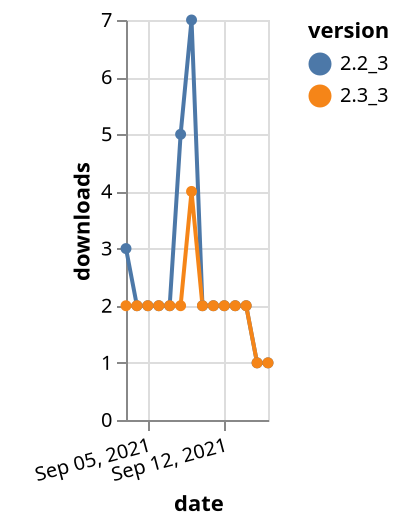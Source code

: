 {"$schema": "https://vega.github.io/schema/vega-lite/v5.json", "description": "A simple bar chart with embedded data.", "data": {"values": [{"date": "2021-09-03", "total": 4332, "delta": 3, "version": "2.2_3"}, {"date": "2021-09-04", "total": 4334, "delta": 2, "version": "2.2_3"}, {"date": "2021-09-05", "total": 4336, "delta": 2, "version": "2.2_3"}, {"date": "2021-09-06", "total": 4338, "delta": 2, "version": "2.2_3"}, {"date": "2021-09-07", "total": 4340, "delta": 2, "version": "2.2_3"}, {"date": "2021-09-08", "total": 4345, "delta": 5, "version": "2.2_3"}, {"date": "2021-09-09", "total": 4352, "delta": 7, "version": "2.2_3"}, {"date": "2021-09-10", "total": 4354, "delta": 2, "version": "2.2_3"}, {"date": "2021-09-11", "total": 4356, "delta": 2, "version": "2.2_3"}, {"date": "2021-09-12", "total": 4358, "delta": 2, "version": "2.2_3"}, {"date": "2021-09-13", "total": 4360, "delta": 2, "version": "2.2_3"}, {"date": "2021-09-14", "total": 4362, "delta": 2, "version": "2.2_3"}, {"date": "2021-09-15", "total": 4363, "delta": 1, "version": "2.2_3"}, {"date": "2021-09-16", "total": 4364, "delta": 1, "version": "2.2_3"}, {"date": "2021-09-03", "total": 3025, "delta": 2, "version": "2.3_3"}, {"date": "2021-09-04", "total": 3027, "delta": 2, "version": "2.3_3"}, {"date": "2021-09-05", "total": 3029, "delta": 2, "version": "2.3_3"}, {"date": "2021-09-06", "total": 3031, "delta": 2, "version": "2.3_3"}, {"date": "2021-09-07", "total": 3033, "delta": 2, "version": "2.3_3"}, {"date": "2021-09-08", "total": 3035, "delta": 2, "version": "2.3_3"}, {"date": "2021-09-09", "total": 3039, "delta": 4, "version": "2.3_3"}, {"date": "2021-09-10", "total": 3041, "delta": 2, "version": "2.3_3"}, {"date": "2021-09-11", "total": 3043, "delta": 2, "version": "2.3_3"}, {"date": "2021-09-12", "total": 3045, "delta": 2, "version": "2.3_3"}, {"date": "2021-09-13", "total": 3047, "delta": 2, "version": "2.3_3"}, {"date": "2021-09-14", "total": 3049, "delta": 2, "version": "2.3_3"}, {"date": "2021-09-15", "total": 3050, "delta": 1, "version": "2.3_3"}, {"date": "2021-09-16", "total": 3051, "delta": 1, "version": "2.3_3"}]}, "width": "container", "mark": {"type": "line", "point": {"filled": true}}, "encoding": {"x": {"field": "date", "type": "temporal", "timeUnit": "yearmonthdate", "title": "date", "axis": {"labelAngle": -15}}, "y": {"field": "delta", "type": "quantitative", "title": "downloads"}, "color": {"field": "version", "type": "nominal"}, "tooltip": {"field": "delta"}}}